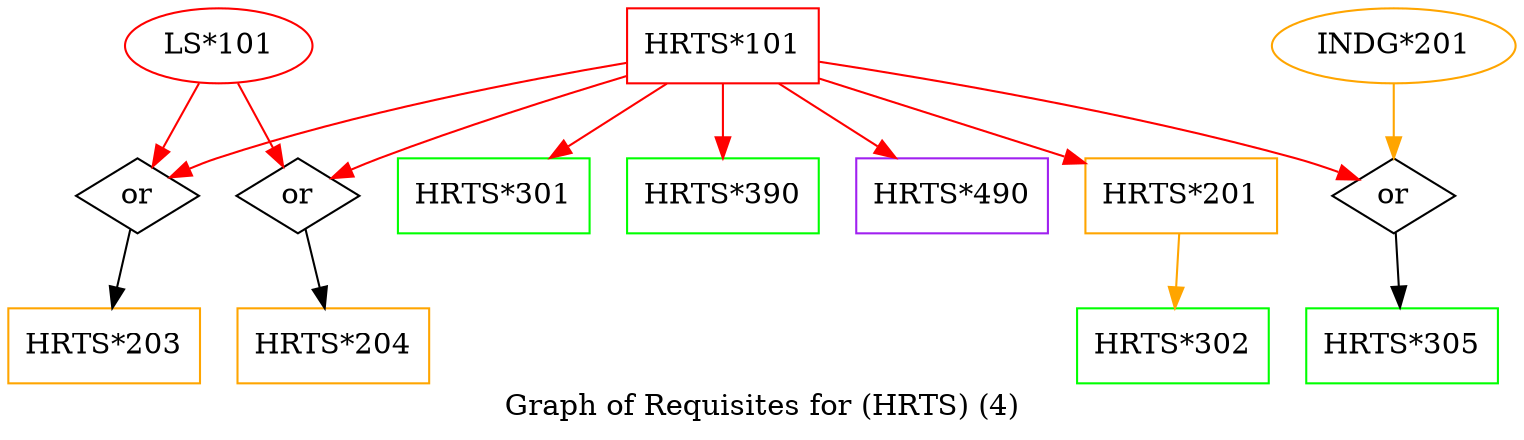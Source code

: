 strict digraph "" {
	graph [bb="0,0,721.49,203",
		label="Graph of Requisites for (HRTS) (4)",
		lheight=0.21,
		lp="360.75,11.5",
		lwidth=3.43
	];
	node [label="\N"];
	"HRTS*101"	[color=red,
		height=0.5,
		pos="342,185",
		shape=box,
		width=1.2778];
	"HRTS*201"	[color=orange,
		height=0.5,
		pos="562,113",
		shape=box,
		width=1.2778];
	"HRTS*101" -> "HRTS*201"	[color=red,
		pos="e,515.94,128.65 388.12,169.33 422.44,158.41 469.46,143.45 505.95,131.83"];
	or311	[height=0.5,
		label=or,
		pos="62,113",
		shape=diamond,
		width=0.81703];
	"HRTS*101" -> or311	[color=red,
		pos="e,77.668,121.66 295.99,176.63 246.96,168.15 167.42,152.55 101,131 96.451,129.52 91.708,127.71 87.161,125.82"];
	or312	[height=0.5,
		label=or,
		pos="139,113",
		shape=diamond,
		width=0.81703];
	"HRTS*101" -> or312	[color=red,
		pos="e,154.74,121.51 295.65,170.6 262.32,160.61 216.48,146.12 177,131 172.82,129.4 168.45,127.58 164.21,125.74"];
	"HRTS*301"	[color=green,
		height=0.5,
		pos="232,113",
		shape=box,
		width=1.2778];
	"HRTS*101" -> "HRTS*301"	[color=red,
		pos="e,259.01,131.19 315.09,166.88 300.84,157.81 283.15,146.55 267.76,136.76"];
	or313	[height=0.5,
		label=or,
		pos="663,113",
		shape=diamond,
		width=0.81703];
	"HRTS*101" -> or313	[color=red,
		pos="e,646.18,120.97 388.27,177.45 443.36,169.11 537.85,153.09 617,131 623.46,129.2 630.3,126.9 636.67,124.57"];
	"HRTS*390"	[color=green,
		height=0.5,
		pos="342,113",
		shape=box,
		width=1.2778];
	"HRTS*101" -> "HRTS*390"	[color=red,
		pos="e,342,131.1 342,166.7 342,158.98 342,149.71 342,141.11"];
	"HRTS*490"	[color=purple,
		height=0.5,
		pos="452,113",
		shape=box,
		width=1.2778];
	"HRTS*101" -> "HRTS*490"	[color=red,
		pos="e,424.99,131.19 368.91,166.88 383.16,157.81 400.85,146.55 416.24,136.76"];
	"HRTS*302"	[color=green,
		height=0.5,
		pos="557,41",
		shape=box,
		width=1.2778];
	"HRTS*201" -> "HRTS*302"	[color=orange,
		pos="e,558.22,59.104 560.76,94.697 560.21,86.983 559.55,77.712 558.94,69.112"];
	"HRTS*203"	[color=orange,
		height=0.5,
		pos="46,41",
		shape=box,
		width=1.2778];
	or311 -> "HRTS*203"	[pos="e,49.915,59.127 58.528,96.811 56.665,88.661 54.314,78.374 52.153,68.919"];
	"HRTS*204"	[color=orange,
		height=0.5,
		pos="156,41",
		shape=box,
		width=1.2778];
	or312 -> "HRTS*204"	[pos="e,151.86,59.04 142.61,97.155 144.6,88.961 147.13,78.533 149.45,68.954"];
	"HRTS*305"	[color=green,
		height=0.5,
		pos="667,41",
		shape=box,
		width=1.2778];
	or313 -> "HRTS*305"	[pos="e,666,59.447 663.95,95.411 664.39,87.708 664.92,78.341 665.42,69.616"];
	"LS*101"	[color=red,
		height=0.5,
		pos="101,185",
		width=1.2457];
	"LS*101" -> or311	[color=red,
		pos="e,69.278,127.06 91.559,167.05 86.366,157.73 79.861,146.06 74.277,136.04"];
	"LS*101" -> or312	[color=red,
		pos="e,131.91,127.06 110.2,167.05 115.26,157.73 121.6,146.06 127.04,136.04"];
	"INDG*201"	[color=orange,
		height=0.5,
		pos="663,185",
		width=1.6249];
	"INDG*201" -> or313	[color=orange,
		pos="e,663,131.1 663,166.7 663,158.98 663,149.71 663,141.11"];
}
